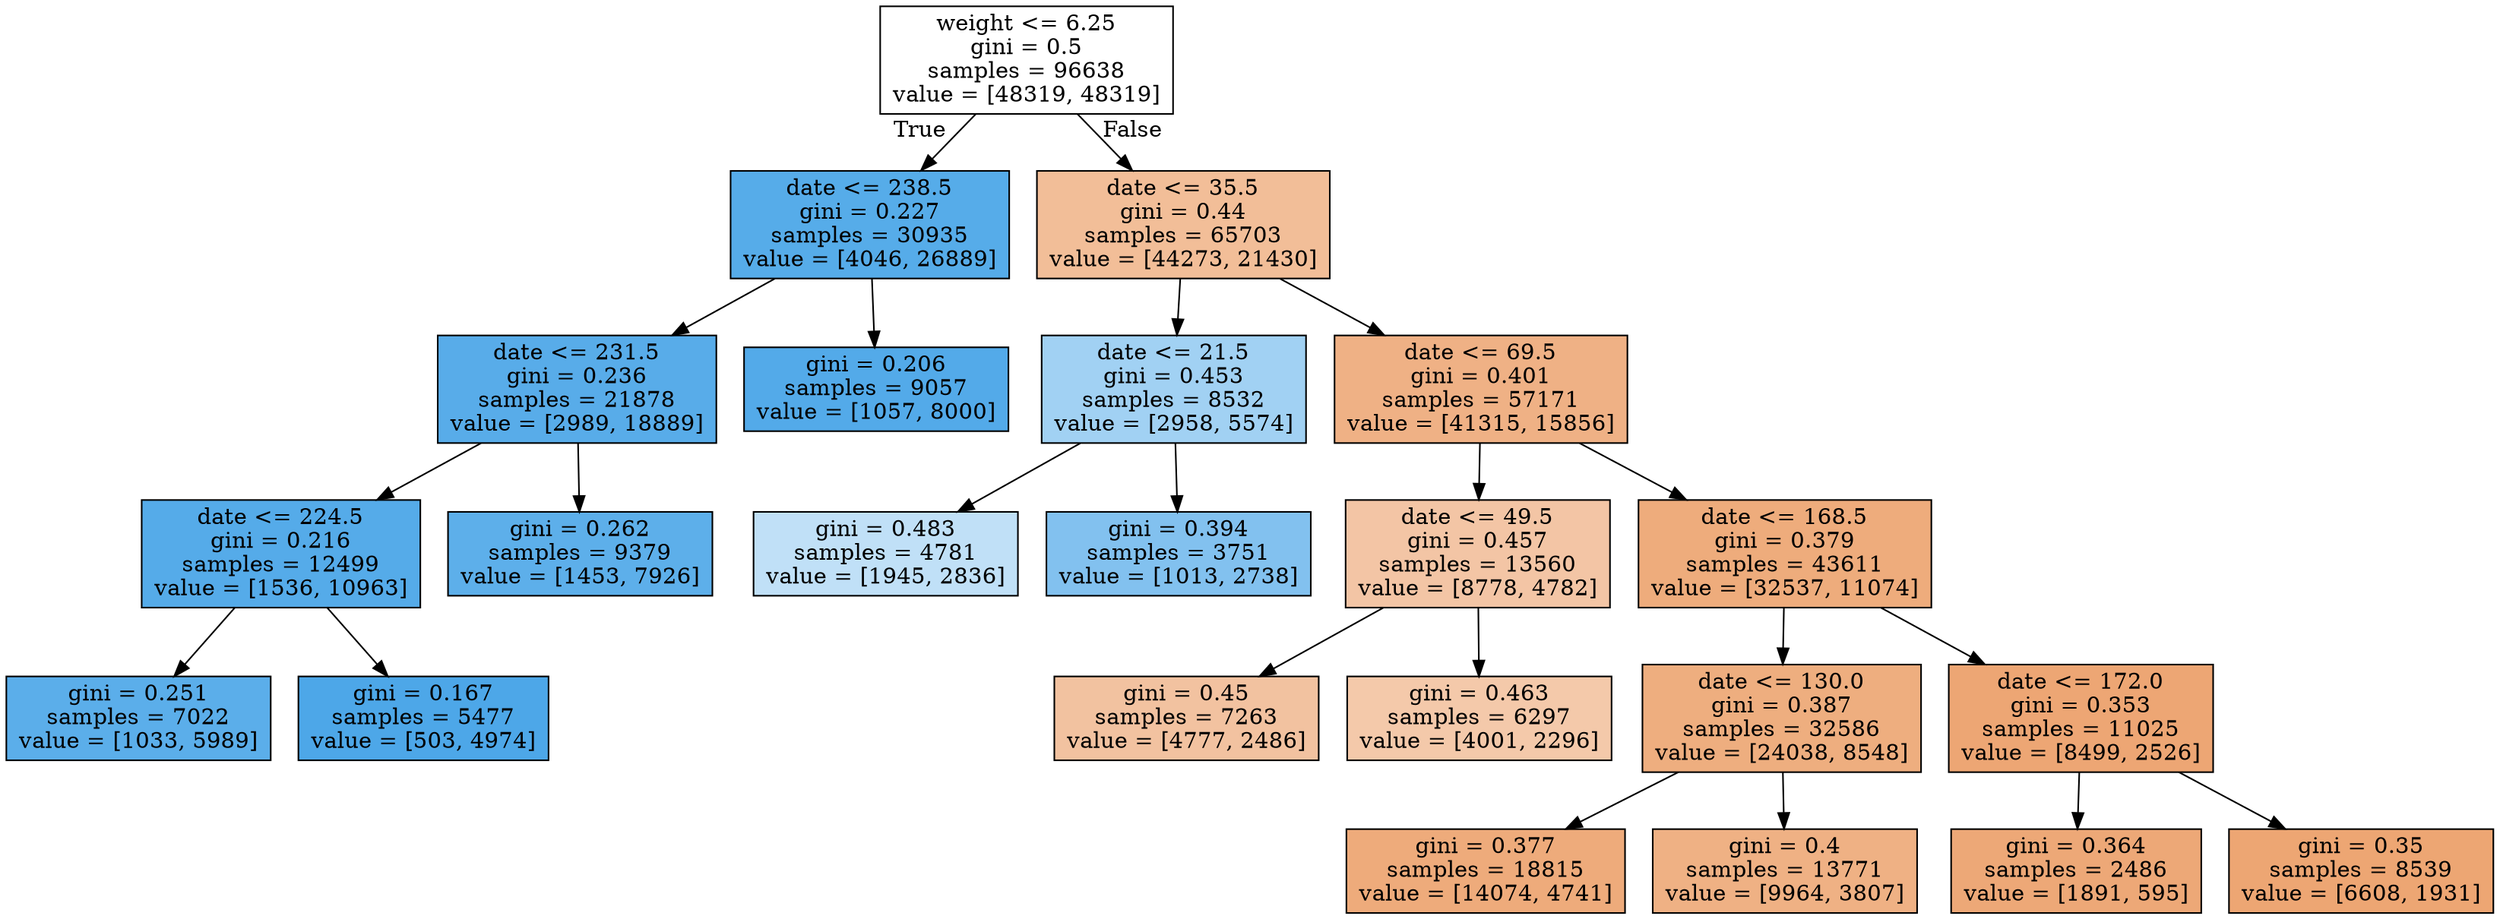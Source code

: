 digraph Tree {
node [shape=box, style="filled", color="black"] ;
0 [label="weight <= 6.25\ngini = 0.5\nsamples = 96638\nvalue = [48319, 48319]", fillcolor="#e5813900"] ;
1 [label="date <= 238.5\ngini = 0.227\nsamples = 30935\nvalue = [4046, 26889]", fillcolor="#399de5d9"] ;
0 -> 1 [labeldistance=2.5, labelangle=45, headlabel="True"] ;
2 [label="date <= 231.5\ngini = 0.236\nsamples = 21878\nvalue = [2989, 18889]", fillcolor="#399de5d7"] ;
1 -> 2 ;
3 [label="date <= 224.5\ngini = 0.216\nsamples = 12499\nvalue = [1536, 10963]", fillcolor="#399de5db"] ;
2 -> 3 ;
4 [label="gini = 0.251\nsamples = 7022\nvalue = [1033, 5989]", fillcolor="#399de5d3"] ;
3 -> 4 ;
5 [label="gini = 0.167\nsamples = 5477\nvalue = [503, 4974]", fillcolor="#399de5e5"] ;
3 -> 5 ;
6 [label="gini = 0.262\nsamples = 9379\nvalue = [1453, 7926]", fillcolor="#399de5d0"] ;
2 -> 6 ;
7 [label="gini = 0.206\nsamples = 9057\nvalue = [1057, 8000]", fillcolor="#399de5dd"] ;
1 -> 7 ;
8 [label="date <= 35.5\ngini = 0.44\nsamples = 65703\nvalue = [44273, 21430]", fillcolor="#e5813984"] ;
0 -> 8 [labeldistance=2.5, labelangle=-45, headlabel="False"] ;
9 [label="date <= 21.5\ngini = 0.453\nsamples = 8532\nvalue = [2958, 5574]", fillcolor="#399de578"] ;
8 -> 9 ;
10 [label="gini = 0.483\nsamples = 4781\nvalue = [1945, 2836]", fillcolor="#399de550"] ;
9 -> 10 ;
11 [label="gini = 0.394\nsamples = 3751\nvalue = [1013, 2738]", fillcolor="#399de5a1"] ;
9 -> 11 ;
12 [label="date <= 69.5\ngini = 0.401\nsamples = 57171\nvalue = [41315, 15856]", fillcolor="#e581399d"] ;
8 -> 12 ;
13 [label="date <= 49.5\ngini = 0.457\nsamples = 13560\nvalue = [8778, 4782]", fillcolor="#e5813974"] ;
12 -> 13 ;
14 [label="gini = 0.45\nsamples = 7263\nvalue = [4777, 2486]", fillcolor="#e581397a"] ;
13 -> 14 ;
15 [label="gini = 0.463\nsamples = 6297\nvalue = [4001, 2296]", fillcolor="#e581396d"] ;
13 -> 15 ;
16 [label="date <= 168.5\ngini = 0.379\nsamples = 43611\nvalue = [32537, 11074]", fillcolor="#e58139a8"] ;
12 -> 16 ;
17 [label="date <= 130.0\ngini = 0.387\nsamples = 32586\nvalue = [24038, 8548]", fillcolor="#e58139a4"] ;
16 -> 17 ;
18 [label="gini = 0.377\nsamples = 18815\nvalue = [14074, 4741]", fillcolor="#e58139a9"] ;
17 -> 18 ;
19 [label="gini = 0.4\nsamples = 13771\nvalue = [9964, 3807]", fillcolor="#e581399e"] ;
17 -> 19 ;
20 [label="date <= 172.0\ngini = 0.353\nsamples = 11025\nvalue = [8499, 2526]", fillcolor="#e58139b3"] ;
16 -> 20 ;
21 [label="gini = 0.364\nsamples = 2486\nvalue = [1891, 595]", fillcolor="#e58139af"] ;
20 -> 21 ;
22 [label="gini = 0.35\nsamples = 8539\nvalue = [6608, 1931]", fillcolor="#e58139b4"] ;
20 -> 22 ;
}